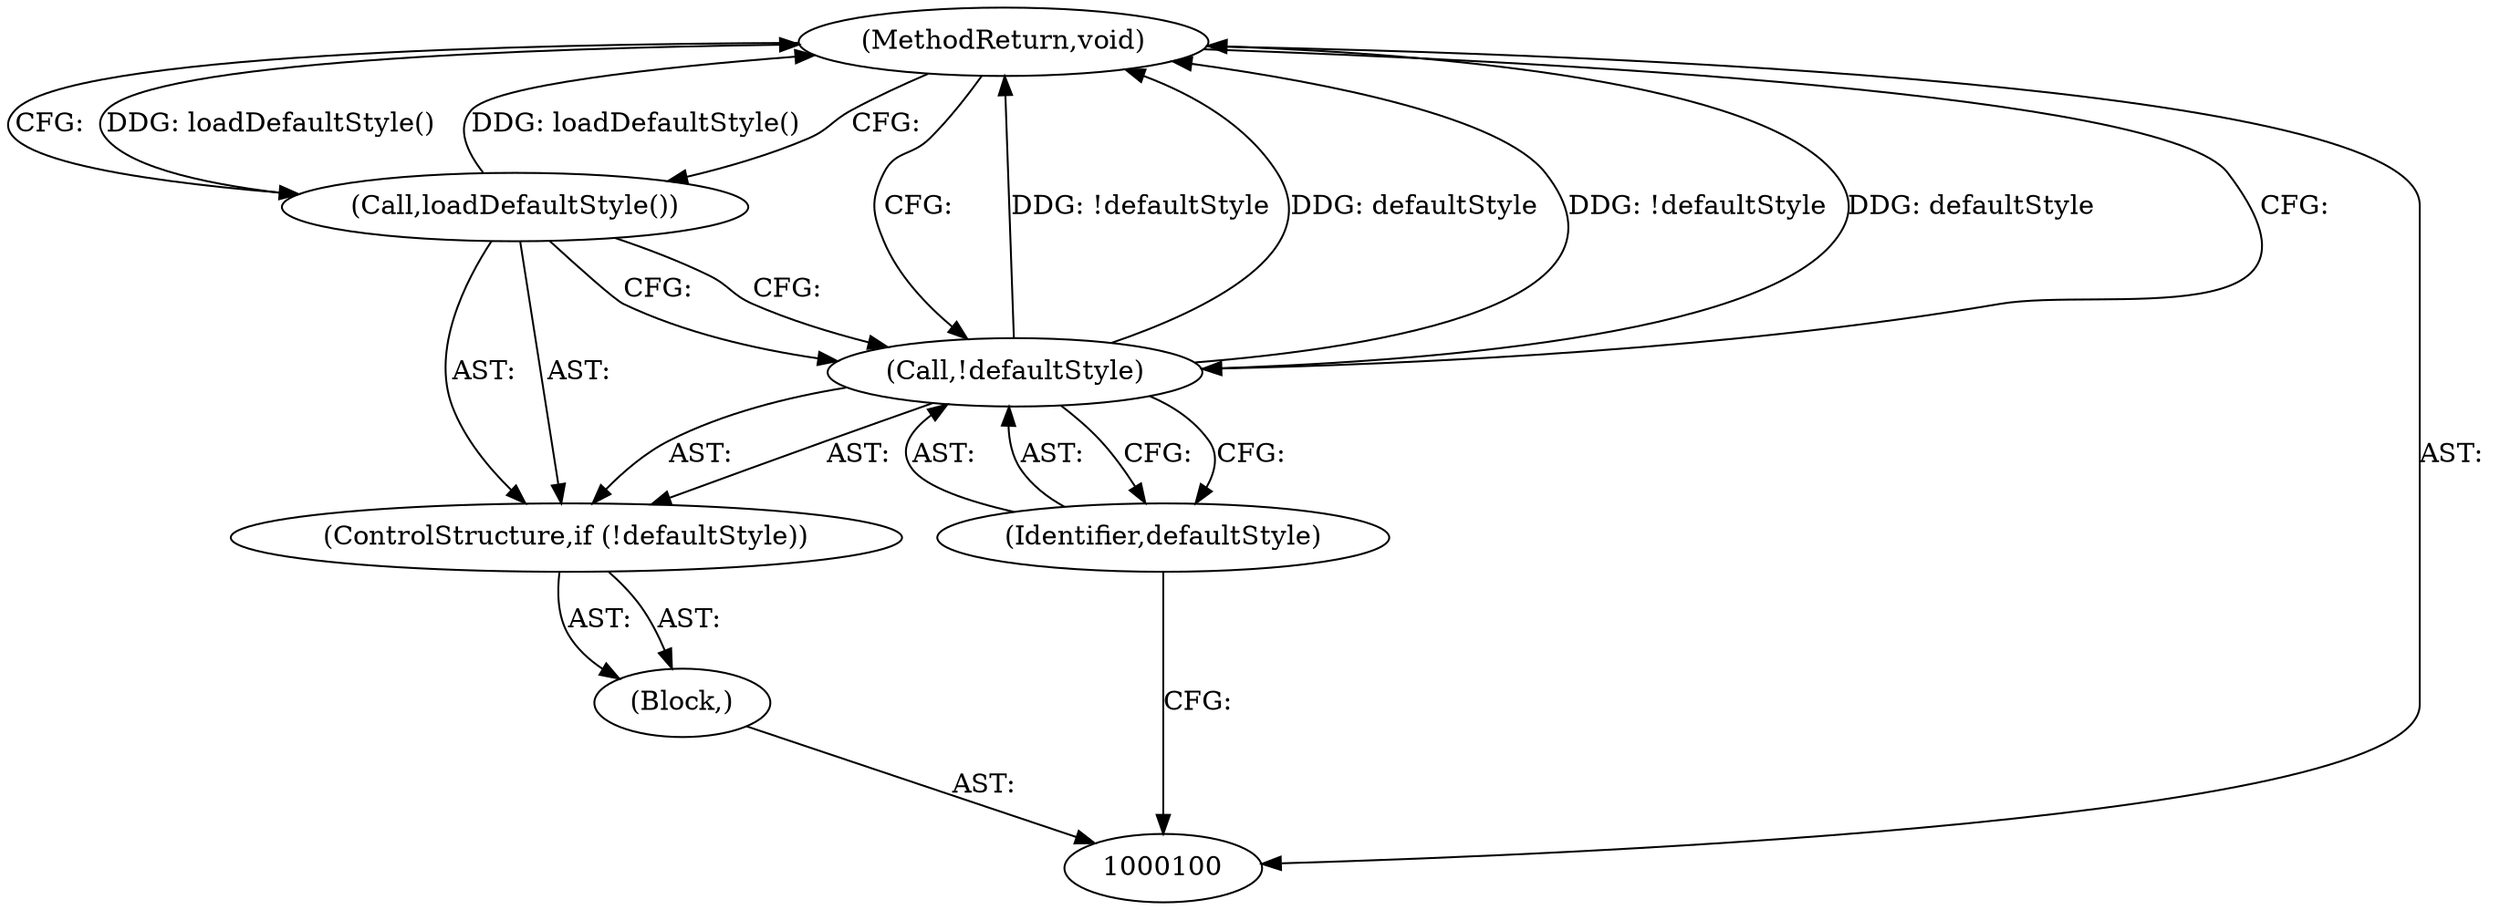 digraph "0_Chrome_4d17163f4b66be517dc49019a029e5ddbd45078c_1" {
"1000106" [label="(MethodReturn,void)"];
"1000101" [label="(Block,)"];
"1000102" [label="(ControlStructure,if (!defaultStyle))"];
"1000103" [label="(Call,!defaultStyle)"];
"1000104" [label="(Identifier,defaultStyle)"];
"1000105" [label="(Call,loadDefaultStyle())"];
"1000106" -> "1000100"  [label="AST: "];
"1000106" -> "1000105"  [label="CFG: "];
"1000106" -> "1000103"  [label="CFG: "];
"1000105" -> "1000106"  [label="DDG: loadDefaultStyle()"];
"1000103" -> "1000106"  [label="DDG: !defaultStyle"];
"1000103" -> "1000106"  [label="DDG: defaultStyle"];
"1000101" -> "1000100"  [label="AST: "];
"1000102" -> "1000101"  [label="AST: "];
"1000102" -> "1000101"  [label="AST: "];
"1000103" -> "1000102"  [label="AST: "];
"1000105" -> "1000102"  [label="AST: "];
"1000103" -> "1000102"  [label="AST: "];
"1000103" -> "1000104"  [label="CFG: "];
"1000104" -> "1000103"  [label="AST: "];
"1000105" -> "1000103"  [label="CFG: "];
"1000106" -> "1000103"  [label="CFG: "];
"1000103" -> "1000106"  [label="DDG: !defaultStyle"];
"1000103" -> "1000106"  [label="DDG: defaultStyle"];
"1000104" -> "1000103"  [label="AST: "];
"1000104" -> "1000100"  [label="CFG: "];
"1000103" -> "1000104"  [label="CFG: "];
"1000105" -> "1000102"  [label="AST: "];
"1000105" -> "1000103"  [label="CFG: "];
"1000106" -> "1000105"  [label="CFG: "];
"1000105" -> "1000106"  [label="DDG: loadDefaultStyle()"];
}
